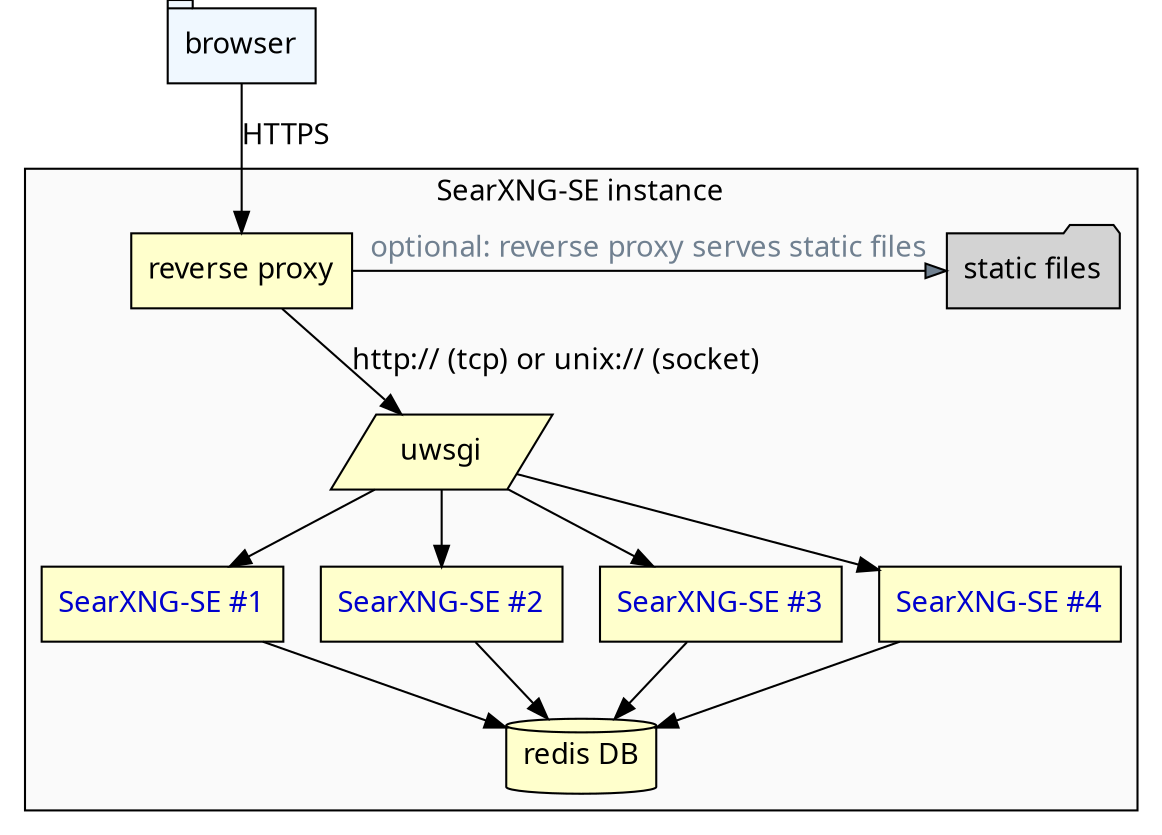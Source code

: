 digraph G {

  node [style=filled, shape=box, fillcolor="#ffffcc", fontname=Sans];
  edge [fontname="Sans"];

  browser [label="browser", shape=tab, fillcolor=aliceblue];
  rp      [label="reverse proxy"];
  static  [label="static files", shape=folder, href="url to configure static files", fillcolor=lightgray];
  uwsgi   [label="uwsgi", shape=parallelogram href="https://docs.searxng.org/utils/searx.sh.html"]
  redis     [label="redis DB", shape=cylinder];
  searxng1  [label="SearXNG-SE #1", fontcolor=blue3];
  searxng2  [label="SearXNG-SE #2", fontcolor=blue3];
  searxng3  [label="SearXNG-SE #3", fontcolor=blue3];
  searxng4  [label="SearXNG-SE #4", fontcolor=blue3];

  browser -> rp [label="HTTPS"]

  subgraph cluster_searxng {
      label = "SearXNG-SE instance" fontname=Sans;
      bgcolor="#fafafa";
      { rank=same; static rp };
      rp -> static  [label="optional: reverse proxy serves static files", fillcolor=slategray, fontcolor=slategray];
      rp -> uwsgi [label="http:// (tcp) or unix:// (socket)"];
      uwsgi -> searxng1 -> redis;
      uwsgi -> searxng2 -> redis;
      uwsgi -> searxng3 -> redis;
      uwsgi -> searxng4 -> redis;
  }

}
